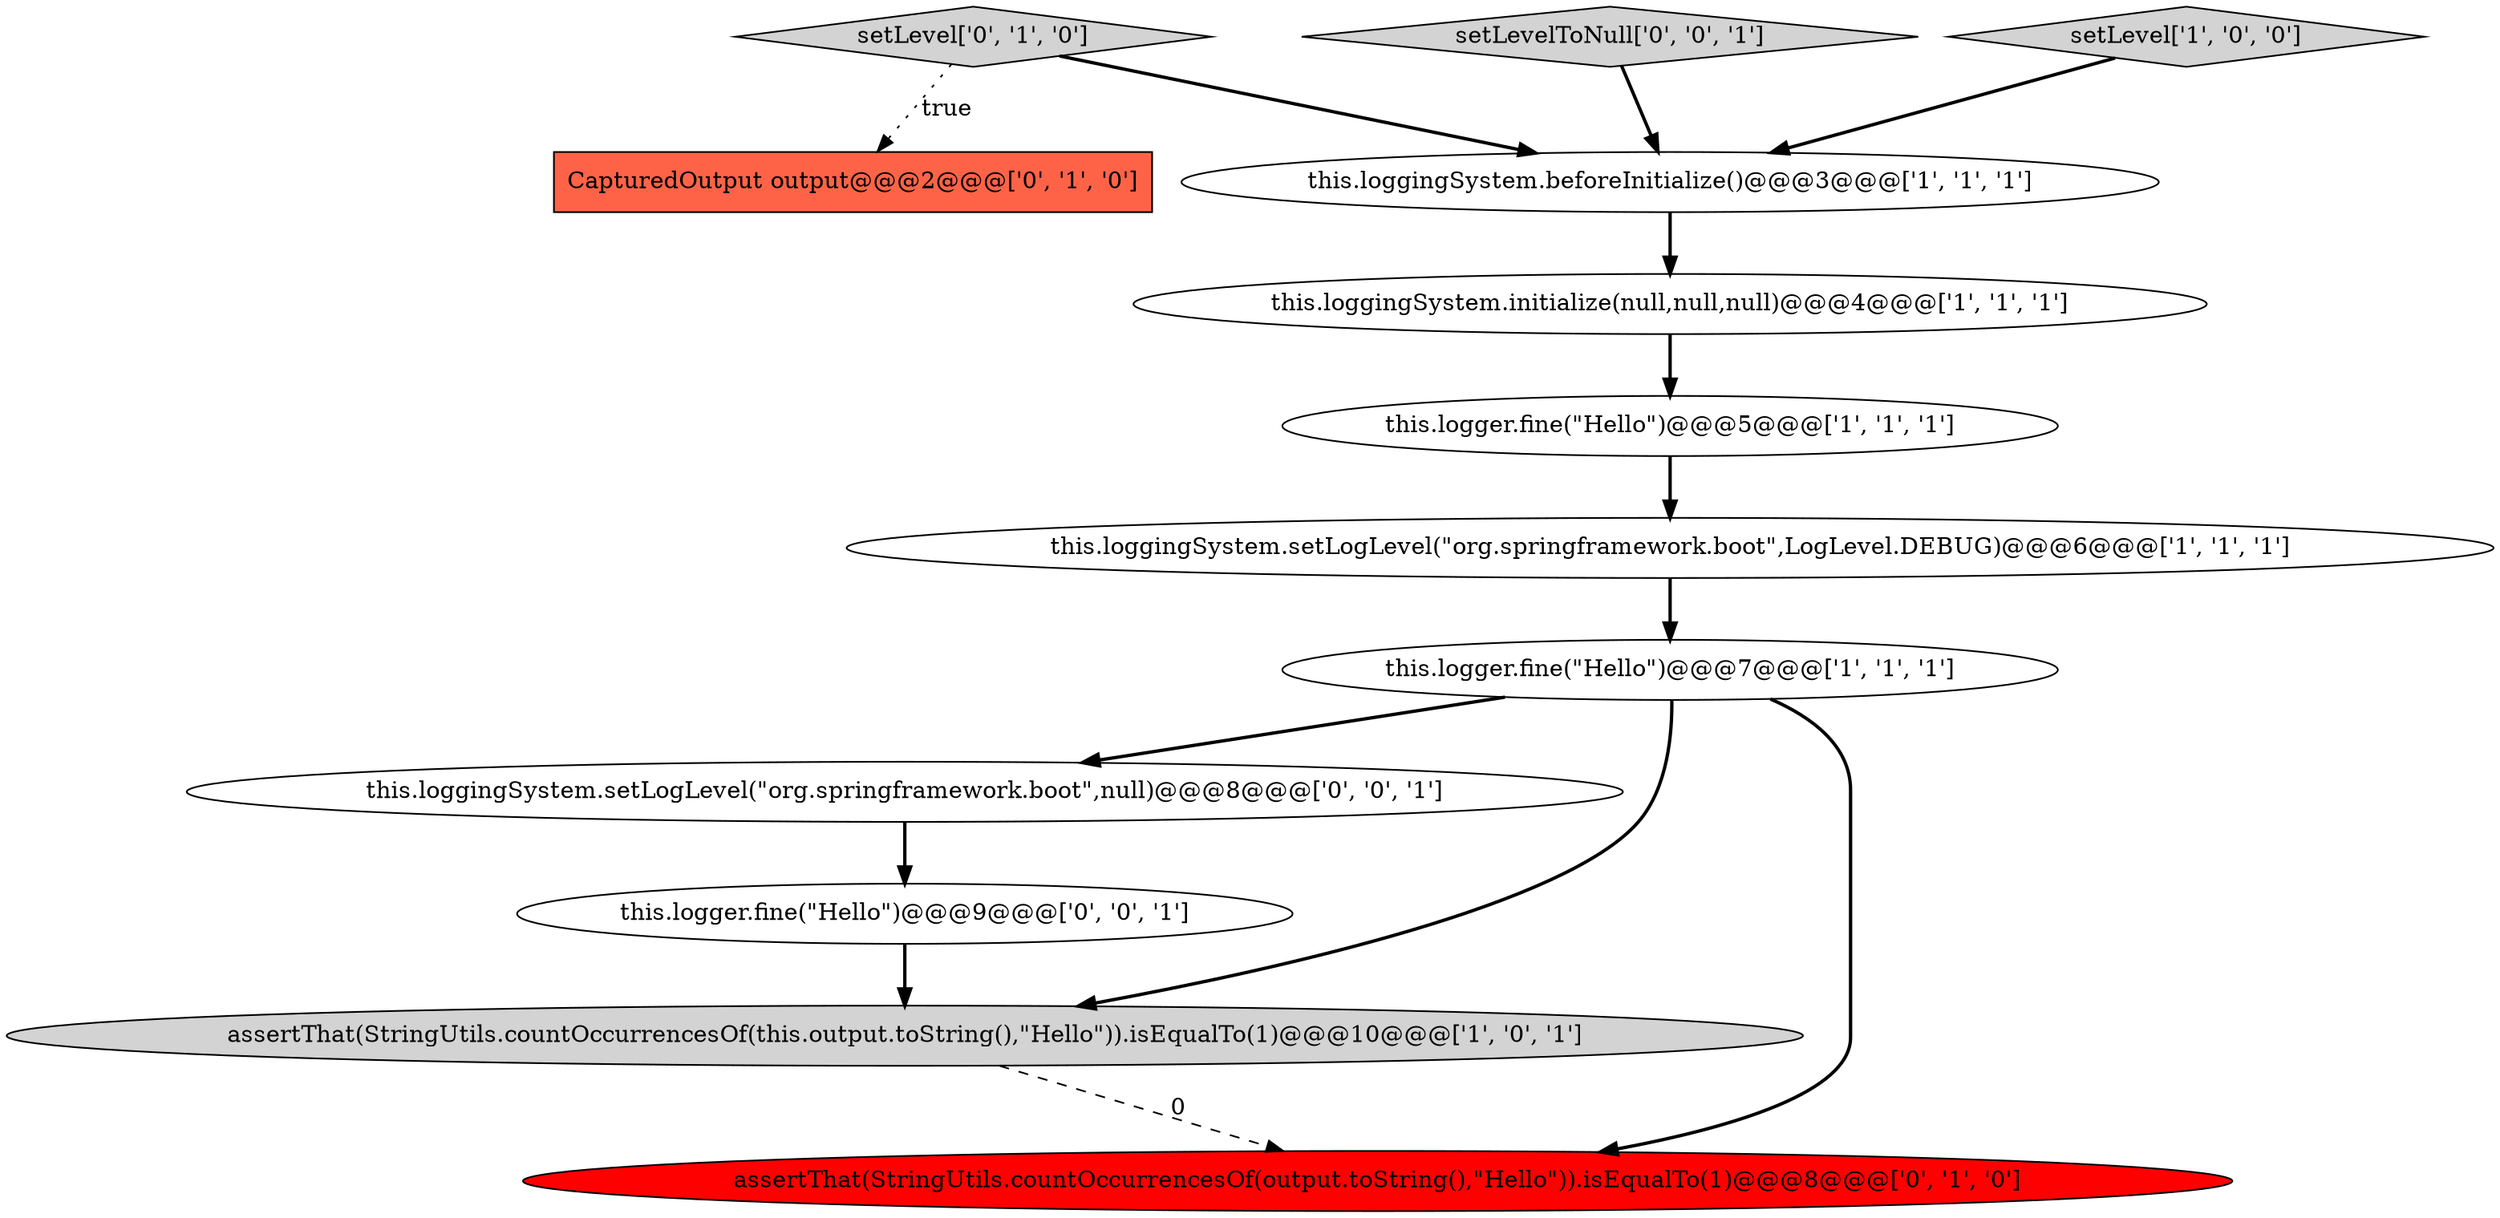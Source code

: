 digraph {
0 [style = filled, label = "this.loggingSystem.beforeInitialize()@@@3@@@['1', '1', '1']", fillcolor = white, shape = ellipse image = "AAA0AAABBB1BBB"];
12 [style = filled, label = "this.loggingSystem.setLogLevel(\"org.springframework.boot\",null)@@@8@@@['0', '0', '1']", fillcolor = white, shape = ellipse image = "AAA0AAABBB3BBB"];
8 [style = filled, label = "setLevel['0', '1', '0']", fillcolor = lightgray, shape = diamond image = "AAA0AAABBB2BBB"];
7 [style = filled, label = "CapturedOutput output@@@2@@@['0', '1', '0']", fillcolor = tomato, shape = box image = "AAA1AAABBB2BBB"];
6 [style = filled, label = "this.logger.fine(\"Hello\")@@@5@@@['1', '1', '1']", fillcolor = white, shape = ellipse image = "AAA0AAABBB1BBB"];
11 [style = filled, label = "setLevelToNull['0', '0', '1']", fillcolor = lightgray, shape = diamond image = "AAA0AAABBB3BBB"];
5 [style = filled, label = "setLevel['1', '0', '0']", fillcolor = lightgray, shape = diamond image = "AAA0AAABBB1BBB"];
1 [style = filled, label = "this.loggingSystem.initialize(null,null,null)@@@4@@@['1', '1', '1']", fillcolor = white, shape = ellipse image = "AAA0AAABBB1BBB"];
2 [style = filled, label = "this.loggingSystem.setLogLevel(\"org.springframework.boot\",LogLevel.DEBUG)@@@6@@@['1', '1', '1']", fillcolor = white, shape = ellipse image = "AAA0AAABBB1BBB"];
4 [style = filled, label = "assertThat(StringUtils.countOccurrencesOf(this.output.toString(),\"Hello\")).isEqualTo(1)@@@10@@@['1', '0', '1']", fillcolor = lightgray, shape = ellipse image = "AAA0AAABBB1BBB"];
10 [style = filled, label = "this.logger.fine(\"Hello\")@@@9@@@['0', '0', '1']", fillcolor = white, shape = ellipse image = "AAA0AAABBB3BBB"];
9 [style = filled, label = "assertThat(StringUtils.countOccurrencesOf(output.toString(),\"Hello\")).isEqualTo(1)@@@8@@@['0', '1', '0']", fillcolor = red, shape = ellipse image = "AAA1AAABBB2BBB"];
3 [style = filled, label = "this.logger.fine(\"Hello\")@@@7@@@['1', '1', '1']", fillcolor = white, shape = ellipse image = "AAA0AAABBB1BBB"];
8->0 [style = bold, label=""];
3->9 [style = bold, label=""];
8->7 [style = dotted, label="true"];
4->9 [style = dashed, label="0"];
12->10 [style = bold, label=""];
1->6 [style = bold, label=""];
11->0 [style = bold, label=""];
3->12 [style = bold, label=""];
5->0 [style = bold, label=""];
3->4 [style = bold, label=""];
0->1 [style = bold, label=""];
2->3 [style = bold, label=""];
6->2 [style = bold, label=""];
10->4 [style = bold, label=""];
}
